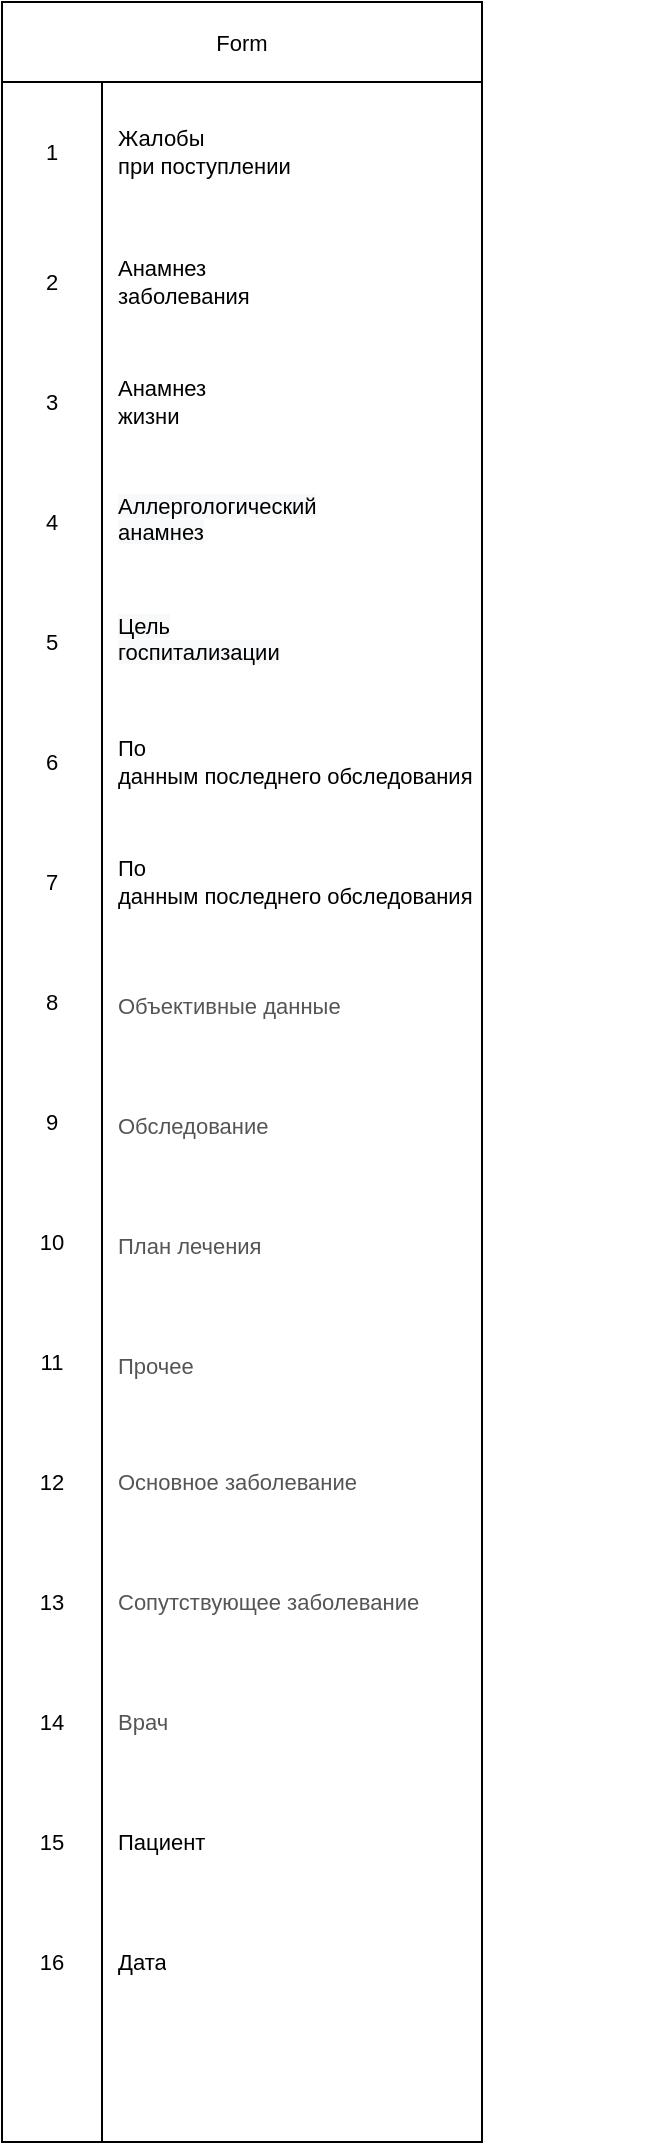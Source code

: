 <mxfile version="20.4.0" type="device"><diagram id="C5RBs43oDa-KdzZeNtuy" name="Page-1"><mxGraphModel dx="1138" dy="610" grid="1" gridSize="10" guides="1" tooltips="1" connect="1" arrows="1" fold="1" page="1" pageScale="1" pageWidth="827" pageHeight="1169" math="0" shadow="0"><root><mxCell id="WIyWlLk6GJQsqaUBKTNV-0"/><mxCell id="WIyWlLk6GJQsqaUBKTNV-1" parent="WIyWlLk6GJQsqaUBKTNV-0"/><mxCell id="8J-DpwT8c_aejjN6bCkY-0" value="Form" style="shape=table;startSize=40;container=1;collapsible=0;childLayout=tableLayout;fixedRows=1;rowLines=0;fontStyle=0;fontSize=11;" vertex="1" parent="WIyWlLk6GJQsqaUBKTNV-1"><mxGeometry x="40" y="40" width="240" height="1070" as="geometry"/></mxCell><mxCell id="8J-DpwT8c_aejjN6bCkY-1" value="" style="shape=tableRow;horizontal=0;startSize=0;swimlaneHead=0;swimlaneBody=0;top=0;left=0;bottom=0;right=0;collapsible=0;dropTarget=0;fillColor=none;points=[[0,0.5],[1,0.5]];portConstraint=eastwest;fontStyle=0;fontSize=11;" vertex="1" parent="8J-DpwT8c_aejjN6bCkY-0"><mxGeometry y="40" width="240" height="70" as="geometry"/></mxCell><mxCell id="8J-DpwT8c_aejjN6bCkY-2" value="1" style="shape=partialRectangle;html=1;whiteSpace=wrap;connectable=0;fillColor=none;top=0;left=0;bottom=0;right=0;overflow=hidden;pointerEvents=1;fontStyle=0;fontSize=11;" vertex="1" parent="8J-DpwT8c_aejjN6bCkY-1"><mxGeometry width="50" height="70" as="geometry"><mxRectangle width="50" height="70" as="alternateBounds"/></mxGeometry></mxCell><mxCell id="8J-DpwT8c_aejjN6bCkY-3" value="&lt;p class=&quot;MsoNormal&quot; style=&quot;font-size: 11px;&quot;&gt;&lt;span style=&quot;font-size: 11px;&quot;&gt;&lt;span lang=&quot;ru&quot; style=&quot;font-size: 11px;&quot;&gt;Жалобы&lt;br style=&quot;font-size: 11px;&quot;&gt;при поступлении&lt;/span&gt;&lt;/span&gt;&lt;/p&gt;" style="shape=partialRectangle;html=1;whiteSpace=wrap;connectable=0;fillColor=none;top=0;left=0;bottom=0;right=0;align=left;spacingLeft=6;overflow=hidden;fontStyle=0;fontSize=11;" vertex="1" parent="8J-DpwT8c_aejjN6bCkY-1"><mxGeometry x="50" width="190" height="70" as="geometry"><mxRectangle width="190" height="70" as="alternateBounds"/></mxGeometry></mxCell><mxCell id="8J-DpwT8c_aejjN6bCkY-4" value="" style="shape=tableRow;horizontal=0;startSize=0;swimlaneHead=0;swimlaneBody=0;top=0;left=0;bottom=0;right=0;collapsible=0;dropTarget=0;fillColor=none;points=[[0,0.5],[1,0.5]];portConstraint=eastwest;fontStyle=0;fontSize=11;" vertex="1" parent="8J-DpwT8c_aejjN6bCkY-0"><mxGeometry y="110" width="240" height="60" as="geometry"/></mxCell><mxCell id="8J-DpwT8c_aejjN6bCkY-5" value="2" style="shape=partialRectangle;html=1;whiteSpace=wrap;connectable=0;fillColor=none;top=0;left=0;bottom=0;right=0;overflow=hidden;fontStyle=0;fontSize=11;" vertex="1" parent="8J-DpwT8c_aejjN6bCkY-4"><mxGeometry width="50" height="60" as="geometry"><mxRectangle width="50" height="60" as="alternateBounds"/></mxGeometry></mxCell><mxCell id="8J-DpwT8c_aejjN6bCkY-6" value="&lt;p class=&quot;MsoNormal&quot; style=&quot;font-size: 11px;&quot;&gt;&lt;span style=&quot;font-size: 11px;&quot;&gt;&lt;span lang=&quot;ru&quot; style=&quot;font-size: 11px;&quot;&gt;Анамнез&lt;br style=&quot;font-size: 11px;&quot;&gt;заболевания&lt;/span&gt;&lt;/span&gt;&lt;/p&gt;" style="shape=partialRectangle;html=1;whiteSpace=wrap;connectable=0;fillColor=none;top=0;left=0;bottom=0;right=0;align=left;spacingLeft=6;overflow=hidden;fontStyle=0;fontSize=11;" vertex="1" parent="8J-DpwT8c_aejjN6bCkY-4"><mxGeometry x="50" width="190" height="60" as="geometry"><mxRectangle width="190" height="60" as="alternateBounds"/></mxGeometry></mxCell><mxCell id="8J-DpwT8c_aejjN6bCkY-7" value="" style="shape=tableRow;horizontal=0;startSize=0;swimlaneHead=0;swimlaneBody=0;top=0;left=0;bottom=0;right=0;collapsible=0;dropTarget=0;fillColor=none;points=[[0,0.5],[1,0.5]];portConstraint=eastwest;fontStyle=0;fontSize=11;" vertex="1" parent="8J-DpwT8c_aejjN6bCkY-0"><mxGeometry y="170" width="240" height="60" as="geometry"/></mxCell><mxCell id="8J-DpwT8c_aejjN6bCkY-8" value="3" style="shape=partialRectangle;html=1;whiteSpace=wrap;connectable=0;fillColor=none;top=0;left=0;bottom=0;right=0;overflow=hidden;fontStyle=0;fontSize=11;" vertex="1" parent="8J-DpwT8c_aejjN6bCkY-7"><mxGeometry width="50" height="60" as="geometry"><mxRectangle width="50" height="60" as="alternateBounds"/></mxGeometry></mxCell><mxCell id="8J-DpwT8c_aejjN6bCkY-9" value="&lt;p class=&quot;MsoNormal&quot; style=&quot;font-size: 11px;&quot;&gt;&lt;span style=&quot;font-size: 11px;&quot;&gt;&lt;span lang=&quot;ru&quot; style=&quot;font-size: 11px;&quot;&gt;Анамнез&lt;br style=&quot;font-size: 11px;&quot;&gt;жизни&lt;/span&gt;&lt;/span&gt;&lt;/p&gt;" style="shape=partialRectangle;html=1;whiteSpace=wrap;connectable=0;fillColor=none;top=0;left=0;bottom=0;right=0;align=left;spacingLeft=6;overflow=hidden;fontStyle=0;fontSize=11;" vertex="1" parent="8J-DpwT8c_aejjN6bCkY-7"><mxGeometry x="50" width="190" height="60" as="geometry"><mxRectangle width="190" height="60" as="alternateBounds"/></mxGeometry></mxCell><mxCell id="8J-DpwT8c_aejjN6bCkY-31" style="shape=tableRow;horizontal=0;startSize=0;swimlaneHead=0;swimlaneBody=0;top=0;left=0;bottom=0;right=0;collapsible=0;dropTarget=0;fillColor=none;points=[[0,0.5],[1,0.5]];portConstraint=eastwest;fontStyle=0;fontSize=11;" vertex="1" parent="8J-DpwT8c_aejjN6bCkY-0"><mxGeometry y="230" width="240" height="60" as="geometry"/></mxCell><mxCell id="8J-DpwT8c_aejjN6bCkY-32" value="4" style="shape=partialRectangle;html=1;whiteSpace=wrap;connectable=0;fillColor=none;top=0;left=0;bottom=0;right=0;overflow=hidden;fontStyle=0;fontSize=11;" vertex="1" parent="8J-DpwT8c_aejjN6bCkY-31"><mxGeometry width="50" height="60" as="geometry"><mxRectangle width="50" height="60" as="alternateBounds"/></mxGeometry></mxCell><mxCell id="8J-DpwT8c_aejjN6bCkY-33" value="&#10;&lt;span style=&quot;color: rgb(0, 0, 0); font-family: Helvetica; font-size: 11px; font-style: normal; font-variant-ligatures: normal; font-variant-caps: normal; letter-spacing: normal; orphans: 2; text-align: left; text-indent: 0px; text-transform: none; widows: 2; word-spacing: 0px; -webkit-text-stroke-width: 0px; background-color: rgb(248, 249, 250); text-decoration-thickness: initial; text-decoration-style: initial; text-decoration-color: initial;&quot;&gt;&lt;span lang=&quot;ru&quot; style=&quot;font-size: 11px;&quot;&gt;Аллергологический&lt;br style=&quot;font-size: 11px;&quot;&gt;анамнез&lt;/span&gt;&lt;/span&gt;&#10;&#10;" style="shape=partialRectangle;html=1;whiteSpace=wrap;connectable=0;fillColor=none;top=0;left=0;bottom=0;right=0;align=left;spacingLeft=6;overflow=hidden;fontStyle=0;fontSize=11;" vertex="1" parent="8J-DpwT8c_aejjN6bCkY-31"><mxGeometry x="50" width="190" height="60" as="geometry"><mxRectangle width="190" height="60" as="alternateBounds"/></mxGeometry></mxCell><mxCell id="8J-DpwT8c_aejjN6bCkY-34" style="shape=tableRow;horizontal=0;startSize=0;swimlaneHead=0;swimlaneBody=0;top=0;left=0;bottom=0;right=0;collapsible=0;dropTarget=0;fillColor=none;points=[[0,0.5],[1,0.5]];portConstraint=eastwest;fontStyle=0;fontSize=11;" vertex="1" parent="8J-DpwT8c_aejjN6bCkY-0"><mxGeometry y="290" width="240" height="60" as="geometry"/></mxCell><mxCell id="8J-DpwT8c_aejjN6bCkY-35" value="5" style="shape=partialRectangle;html=1;whiteSpace=wrap;connectable=0;fillColor=none;top=0;left=0;bottom=0;right=0;overflow=hidden;fontStyle=0;fontSize=11;" vertex="1" parent="8J-DpwT8c_aejjN6bCkY-34"><mxGeometry width="50" height="60" as="geometry"><mxRectangle width="50" height="60" as="alternateBounds"/></mxGeometry></mxCell><mxCell id="8J-DpwT8c_aejjN6bCkY-36" value="&#10;&lt;span style=&quot;color: rgb(0, 0, 0); font-family: Helvetica; font-size: 11px; font-style: normal; font-variant-ligatures: normal; font-variant-caps: normal; letter-spacing: normal; orphans: 2; text-align: left; text-indent: 0px; text-transform: none; widows: 2; word-spacing: 0px; -webkit-text-stroke-width: 0px; background-color: rgb(248, 249, 250); text-decoration-thickness: initial; text-decoration-style: initial; text-decoration-color: initial;&quot;&gt;&lt;span lang=&quot;ru&quot; style=&quot;font-size: 11px;&quot;&gt;Цель&lt;br style=&quot;font-size: 11px;&quot;&gt;госпитализации&lt;/span&gt;&lt;/span&gt;&#10;&#10;" style="shape=partialRectangle;html=1;whiteSpace=wrap;connectable=0;fillColor=none;top=0;left=0;bottom=0;right=0;align=left;spacingLeft=6;overflow=hidden;fontStyle=0;fontSize=11;" vertex="1" parent="8J-DpwT8c_aejjN6bCkY-34"><mxGeometry x="50" width="190" height="60" as="geometry"><mxRectangle width="190" height="60" as="alternateBounds"/></mxGeometry></mxCell><mxCell id="8J-DpwT8c_aejjN6bCkY-37" style="shape=tableRow;horizontal=0;startSize=0;swimlaneHead=0;swimlaneBody=0;top=0;left=0;bottom=0;right=0;collapsible=0;dropTarget=0;fillColor=none;points=[[0,0.5],[1,0.5]];portConstraint=eastwest;fontStyle=0;fontSize=11;" vertex="1" parent="8J-DpwT8c_aejjN6bCkY-0"><mxGeometry y="350" width="240" height="60" as="geometry"/></mxCell><mxCell id="8J-DpwT8c_aejjN6bCkY-38" value="6" style="shape=partialRectangle;html=1;whiteSpace=wrap;connectable=0;fillColor=none;top=0;left=0;bottom=0;right=0;overflow=hidden;fontStyle=0;fontSize=11;" vertex="1" parent="8J-DpwT8c_aejjN6bCkY-37"><mxGeometry width="50" height="60" as="geometry"><mxRectangle width="50" height="60" as="alternateBounds"/></mxGeometry></mxCell><mxCell id="8J-DpwT8c_aejjN6bCkY-39" value="&lt;span style=&quot;font-size: 11px;&quot;&gt;&lt;span lang=&quot;ru&quot; style=&quot;font-size: 11px;&quot;&gt;По&lt;br style=&quot;font-size: 11px;&quot;&gt;данным последнего обследования&lt;/span&gt;&lt;/span&gt;" style="shape=partialRectangle;html=1;whiteSpace=wrap;connectable=0;fillColor=none;top=0;left=0;bottom=0;right=0;align=left;spacingLeft=6;overflow=hidden;fontStyle=0;fontSize=11;" vertex="1" parent="8J-DpwT8c_aejjN6bCkY-37"><mxGeometry x="50" width="190" height="60" as="geometry"><mxRectangle width="190" height="60" as="alternateBounds"/></mxGeometry></mxCell><mxCell id="8J-DpwT8c_aejjN6bCkY-40" style="shape=tableRow;horizontal=0;startSize=0;swimlaneHead=0;swimlaneBody=0;top=0;left=0;bottom=0;right=0;collapsible=0;dropTarget=0;fillColor=none;points=[[0,0.5],[1,0.5]];portConstraint=eastwest;fontStyle=0;fontSize=11;" vertex="1" parent="8J-DpwT8c_aejjN6bCkY-0"><mxGeometry y="410" width="240" height="60" as="geometry"/></mxCell><mxCell id="8J-DpwT8c_aejjN6bCkY-41" value="7" style="shape=partialRectangle;html=1;whiteSpace=wrap;connectable=0;fillColor=none;top=0;left=0;bottom=0;right=0;overflow=hidden;fontStyle=0;fontSize=11;" vertex="1" parent="8J-DpwT8c_aejjN6bCkY-40"><mxGeometry width="50" height="60" as="geometry"><mxRectangle width="50" height="60" as="alternateBounds"/></mxGeometry></mxCell><mxCell id="8J-DpwT8c_aejjN6bCkY-42" value="&lt;span style=&quot;font-size: 11px;&quot;&gt;&lt;span lang=&quot;ru&quot; style=&quot;font-size: 11px;&quot;&gt;По&lt;br style=&quot;font-size: 11px;&quot;&gt;данным последнего обследования&lt;/span&gt;&lt;/span&gt;" style="shape=partialRectangle;html=1;whiteSpace=wrap;connectable=0;fillColor=none;top=0;left=0;bottom=0;right=0;align=left;spacingLeft=6;overflow=hidden;fontStyle=0;fontSize=11;" vertex="1" parent="8J-DpwT8c_aejjN6bCkY-40"><mxGeometry x="50" width="190" height="60" as="geometry"><mxRectangle width="190" height="60" as="alternateBounds"/></mxGeometry></mxCell><mxCell id="8J-DpwT8c_aejjN6bCkY-43" style="shape=tableRow;horizontal=0;startSize=0;swimlaneHead=0;swimlaneBody=0;top=0;left=0;bottom=0;right=0;collapsible=0;dropTarget=0;fillColor=none;points=[[0,0.5],[1,0.5]];portConstraint=eastwest;fontStyle=0;fontSize=11;" vertex="1" parent="8J-DpwT8c_aejjN6bCkY-0"><mxGeometry y="470" width="240" height="60" as="geometry"/></mxCell><mxCell id="8J-DpwT8c_aejjN6bCkY-44" value="8" style="shape=partialRectangle;html=1;whiteSpace=wrap;connectable=0;fillColor=none;top=0;left=0;bottom=0;right=0;overflow=hidden;fontStyle=0;fontSize=11;" vertex="1" parent="8J-DpwT8c_aejjN6bCkY-43"><mxGeometry width="50" height="60" as="geometry"><mxRectangle width="50" height="60" as="alternateBounds"/></mxGeometry></mxCell><mxCell id="8J-DpwT8c_aejjN6bCkY-45" value="&lt;p style=&quot;margin-top: 12pt; margin-right: 0cm; margin-left: 0cm; font-size: 11px;&quot; class=&quot;MsoNormal&quot;&gt;&lt;span style=&quot;font-size: 11px;&quot;&gt;&lt;span style=&quot;color: rgb(85, 85, 85); background: white; font-size: 11px;&quot; lang=&quot;ru&quot;&gt;Объективные данные&lt;/span&gt;&lt;/span&gt;&lt;span style=&quot;color: rgb(85, 85, 85); background: white; font-size: 11px;&quot; lang=&quot;ru&quot;&gt; &lt;/span&gt;&lt;/p&gt;" style="shape=partialRectangle;html=1;whiteSpace=wrap;connectable=0;fillColor=none;top=0;left=0;bottom=0;right=0;align=left;spacingLeft=6;overflow=hidden;fontStyle=0;fontSize=11;" vertex="1" parent="8J-DpwT8c_aejjN6bCkY-43"><mxGeometry x="50" width="190" height="60" as="geometry"><mxRectangle width="190" height="60" as="alternateBounds"/></mxGeometry></mxCell><mxCell id="8J-DpwT8c_aejjN6bCkY-46" style="shape=tableRow;horizontal=0;startSize=0;swimlaneHead=0;swimlaneBody=0;top=0;left=0;bottom=0;right=0;collapsible=0;dropTarget=0;fillColor=none;points=[[0,0.5],[1,0.5]];portConstraint=eastwest;fontStyle=0;fontSize=11;" vertex="1" parent="8J-DpwT8c_aejjN6bCkY-0"><mxGeometry y="530" width="240" height="60" as="geometry"/></mxCell><mxCell id="8J-DpwT8c_aejjN6bCkY-47" value="9" style="shape=partialRectangle;html=1;whiteSpace=wrap;connectable=0;fillColor=none;top=0;left=0;bottom=0;right=0;overflow=hidden;fontStyle=0;fontSize=11;" vertex="1" parent="8J-DpwT8c_aejjN6bCkY-46"><mxGeometry width="50" height="60" as="geometry"><mxRectangle width="50" height="60" as="alternateBounds"/></mxGeometry></mxCell><mxCell id="8J-DpwT8c_aejjN6bCkY-48" value="&lt;p style=&quot;margin-top: 12pt; margin-right: 0cm; margin-left: 0cm; font-size: 11px;&quot; class=&quot;MsoNormal&quot;&gt;&lt;span style=&quot;font-size: 11px;&quot;&gt;&lt;span style=&quot;color: rgb(85, 85, 85); background: white; font-size: 11px;&quot; lang=&quot;ru&quot;&gt;Обследование&lt;/span&gt;&lt;/span&gt;&lt;span style=&quot;color: rgb(85, 85, 85); background: white; font-size: 11px;&quot; lang=&quot;ru&quot;&gt; &lt;/span&gt;&lt;/p&gt;" style="shape=partialRectangle;html=1;whiteSpace=wrap;connectable=0;fillColor=none;top=0;left=0;bottom=0;right=0;align=left;spacingLeft=6;overflow=hidden;fontStyle=0;fontSize=11;" vertex="1" parent="8J-DpwT8c_aejjN6bCkY-46"><mxGeometry x="50" width="190" height="60" as="geometry"><mxRectangle width="190" height="60" as="alternateBounds"/></mxGeometry></mxCell><mxCell id="8J-DpwT8c_aejjN6bCkY-49" style="shape=tableRow;horizontal=0;startSize=0;swimlaneHead=0;swimlaneBody=0;top=0;left=0;bottom=0;right=0;collapsible=0;dropTarget=0;fillColor=none;points=[[0,0.5],[1,0.5]];portConstraint=eastwest;fontStyle=0;fontSize=11;" vertex="1" parent="8J-DpwT8c_aejjN6bCkY-0"><mxGeometry y="590" width="240" height="60" as="geometry"/></mxCell><mxCell id="8J-DpwT8c_aejjN6bCkY-50" value="10" style="shape=partialRectangle;html=1;whiteSpace=wrap;connectable=0;fillColor=none;top=0;left=0;bottom=0;right=0;overflow=hidden;fontStyle=0;fontSize=11;" vertex="1" parent="8J-DpwT8c_aejjN6bCkY-49"><mxGeometry width="50" height="60" as="geometry"><mxRectangle width="50" height="60" as="alternateBounds"/></mxGeometry></mxCell><mxCell id="8J-DpwT8c_aejjN6bCkY-51" value="&lt;p style=&quot;margin-top: 12pt; margin-right: 0cm; margin-left: 0cm; font-size: 11px;&quot; class=&quot;MsoNormal&quot;&gt;&lt;span style=&quot;font-size: 11px;&quot;&gt;&lt;span style=&quot;color: rgb(85, 85, 85); background: white; font-size: 11px;&quot; lang=&quot;ru&quot;&gt;План лечения&lt;/span&gt;&lt;/span&gt;&lt;span style=&quot;color: rgb(85, 85, 85); background: white; font-size: 11px;&quot; lang=&quot;ru&quot;&gt; &lt;/span&gt;&lt;/p&gt;" style="shape=partialRectangle;html=1;whiteSpace=wrap;connectable=0;fillColor=none;top=0;left=0;bottom=0;right=0;align=left;spacingLeft=6;overflow=hidden;fontStyle=0;fontSize=11;" vertex="1" parent="8J-DpwT8c_aejjN6bCkY-49"><mxGeometry x="50" width="190" height="60" as="geometry"><mxRectangle width="190" height="60" as="alternateBounds"/></mxGeometry></mxCell><mxCell id="8J-DpwT8c_aejjN6bCkY-52" style="shape=tableRow;horizontal=0;startSize=0;swimlaneHead=0;swimlaneBody=0;top=0;left=0;bottom=0;right=0;collapsible=0;dropTarget=0;fillColor=none;points=[[0,0.5],[1,0.5]];portConstraint=eastwest;fontStyle=0;fontSize=11;" vertex="1" parent="8J-DpwT8c_aejjN6bCkY-0"><mxGeometry y="650" width="240" height="60" as="geometry"/></mxCell><mxCell id="8J-DpwT8c_aejjN6bCkY-53" value="11" style="shape=partialRectangle;html=1;whiteSpace=wrap;connectable=0;fillColor=none;top=0;left=0;bottom=0;right=0;overflow=hidden;fontStyle=0;fontSize=11;" vertex="1" parent="8J-DpwT8c_aejjN6bCkY-52"><mxGeometry width="50" height="60" as="geometry"><mxRectangle width="50" height="60" as="alternateBounds"/></mxGeometry></mxCell><mxCell id="8J-DpwT8c_aejjN6bCkY-54" value="&lt;p style=&quot;margin-top: 12pt; margin-right: 0cm; margin-left: 0cm; font-size: 11px;&quot; class=&quot;MsoNormal&quot;&gt;&lt;span style=&quot;color: rgb(85, 85, 85); background: white; font-size: 11px;&quot; lang=&quot;ru&quot;&gt;Прочее&amp;nbsp;&lt;/span&gt;&lt;/p&gt;" style="shape=partialRectangle;html=1;whiteSpace=wrap;connectable=0;fillColor=none;top=0;left=0;bottom=0;right=0;align=left;spacingLeft=6;overflow=hidden;fontStyle=0;fontSize=11;" vertex="1" parent="8J-DpwT8c_aejjN6bCkY-52"><mxGeometry x="50" width="190" height="60" as="geometry"><mxRectangle width="190" height="60" as="alternateBounds"/></mxGeometry></mxCell><mxCell id="8J-DpwT8c_aejjN6bCkY-55" style="shape=tableRow;horizontal=0;startSize=0;swimlaneHead=0;swimlaneBody=0;top=0;left=0;bottom=0;right=0;collapsible=0;dropTarget=0;fillColor=none;points=[[0,0.5],[1,0.5]];portConstraint=eastwest;fontStyle=0;fontSize=11;" vertex="1" parent="8J-DpwT8c_aejjN6bCkY-0"><mxGeometry y="710" width="240" height="60" as="geometry"/></mxCell><mxCell id="8J-DpwT8c_aejjN6bCkY-56" value="12" style="shape=partialRectangle;html=1;whiteSpace=wrap;connectable=0;fillColor=none;top=0;left=0;bottom=0;right=0;overflow=hidden;fontStyle=0;fontSize=11;" vertex="1" parent="8J-DpwT8c_aejjN6bCkY-55"><mxGeometry width="50" height="60" as="geometry"><mxRectangle width="50" height="60" as="alternateBounds"/></mxGeometry></mxCell><mxCell id="8J-DpwT8c_aejjN6bCkY-57" value="&lt;span style=&quot;font-size: 11px; font-family: Arial, sans-serif; color: rgb(85, 85, 85);&quot; lang=&quot;ru&quot;&gt;Основное заболевание&lt;span style=&quot;white-space: pre; font-size: 11px;&quot;&gt;&#9;&lt;/span&gt;&lt;/span&gt;" style="shape=partialRectangle;html=1;whiteSpace=wrap;connectable=0;fillColor=none;top=0;left=0;bottom=0;right=0;align=left;spacingLeft=6;overflow=hidden;fontStyle=0;fontSize=11;" vertex="1" parent="8J-DpwT8c_aejjN6bCkY-55"><mxGeometry x="50" width="190" height="60" as="geometry"><mxRectangle width="190" height="60" as="alternateBounds"/></mxGeometry></mxCell><mxCell id="8J-DpwT8c_aejjN6bCkY-58" style="shape=tableRow;horizontal=0;startSize=0;swimlaneHead=0;swimlaneBody=0;top=0;left=0;bottom=0;right=0;collapsible=0;dropTarget=0;fillColor=none;points=[[0,0.5],[1,0.5]];portConstraint=eastwest;fontStyle=0;fontSize=11;" vertex="1" parent="8J-DpwT8c_aejjN6bCkY-0"><mxGeometry y="770" width="240" height="60" as="geometry"/></mxCell><mxCell id="8J-DpwT8c_aejjN6bCkY-59" value="13" style="shape=partialRectangle;html=1;whiteSpace=wrap;connectable=0;fillColor=none;top=0;left=0;bottom=0;right=0;overflow=hidden;fontStyle=0;fontSize=11;" vertex="1" parent="8J-DpwT8c_aejjN6bCkY-58"><mxGeometry width="50" height="60" as="geometry"><mxRectangle width="50" height="60" as="alternateBounds"/></mxGeometry></mxCell><mxCell id="8J-DpwT8c_aejjN6bCkY-60" value="&lt;span style=&quot;font-size: 11px; font-family: Arial, sans-serif; color: rgb(85, 85, 85);&quot; lang=&quot;ru&quot;&gt;Сопутствующее заболевание&lt;/span&gt;" style="shape=partialRectangle;html=1;whiteSpace=wrap;connectable=0;fillColor=none;top=0;left=0;bottom=0;right=0;align=left;spacingLeft=6;overflow=hidden;fontStyle=0;fontSize=11;" vertex="1" parent="8J-DpwT8c_aejjN6bCkY-58"><mxGeometry x="50" width="190" height="60" as="geometry"><mxRectangle width="190" height="60" as="alternateBounds"/></mxGeometry></mxCell><mxCell id="8J-DpwT8c_aejjN6bCkY-61" style="shape=tableRow;horizontal=0;startSize=0;swimlaneHead=0;swimlaneBody=0;top=0;left=0;bottom=0;right=0;collapsible=0;dropTarget=0;fillColor=none;points=[[0,0.5],[1,0.5]];portConstraint=eastwest;fontStyle=0;fontSize=11;" vertex="1" parent="8J-DpwT8c_aejjN6bCkY-0"><mxGeometry y="830" width="240" height="60" as="geometry"/></mxCell><mxCell id="8J-DpwT8c_aejjN6bCkY-62" value="14" style="shape=partialRectangle;html=1;whiteSpace=wrap;connectable=0;fillColor=none;top=0;left=0;bottom=0;right=0;overflow=hidden;fontStyle=0;fontSize=11;" vertex="1" parent="8J-DpwT8c_aejjN6bCkY-61"><mxGeometry width="50" height="60" as="geometry"><mxRectangle width="50" height="60" as="alternateBounds"/></mxGeometry></mxCell><mxCell id="8J-DpwT8c_aejjN6bCkY-63" value="&lt;span style=&quot;font-size: 11px; font-family: Arial, sans-serif; color: rgb(85, 85, 85);&quot; lang=&quot;ru&quot;&gt;Врач&amp;nbsp;&lt;/span&gt;" style="shape=partialRectangle;html=1;whiteSpace=wrap;connectable=0;fillColor=none;top=0;left=0;bottom=0;right=0;align=left;spacingLeft=6;overflow=hidden;fontStyle=0;fontSize=11;" vertex="1" parent="8J-DpwT8c_aejjN6bCkY-61"><mxGeometry x="50" width="190" height="60" as="geometry"><mxRectangle width="190" height="60" as="alternateBounds"/></mxGeometry></mxCell><mxCell id="8J-DpwT8c_aejjN6bCkY-64" style="shape=tableRow;horizontal=0;startSize=0;swimlaneHead=0;swimlaneBody=0;top=0;left=0;bottom=0;right=0;collapsible=0;dropTarget=0;fillColor=none;points=[[0,0.5],[1,0.5]];portConstraint=eastwest;fontStyle=0;fontSize=11;" vertex="1" parent="8J-DpwT8c_aejjN6bCkY-0"><mxGeometry y="890" width="240" height="60" as="geometry"/></mxCell><mxCell id="8J-DpwT8c_aejjN6bCkY-65" value="15" style="shape=partialRectangle;html=1;whiteSpace=wrap;connectable=0;fillColor=none;top=0;left=0;bottom=0;right=0;overflow=hidden;fontStyle=0;fontSize=11;" vertex="1" parent="8J-DpwT8c_aejjN6bCkY-64"><mxGeometry width="50" height="60" as="geometry"><mxRectangle width="50" height="60" as="alternateBounds"/></mxGeometry></mxCell><mxCell id="8J-DpwT8c_aejjN6bCkY-66" value="Пациент" style="shape=partialRectangle;html=1;whiteSpace=wrap;connectable=0;fillColor=none;top=0;left=0;bottom=0;right=0;align=left;spacingLeft=6;overflow=hidden;fontStyle=0;fontSize=11;" vertex="1" parent="8J-DpwT8c_aejjN6bCkY-64"><mxGeometry x="50" width="190" height="60" as="geometry"><mxRectangle width="190" height="60" as="alternateBounds"/></mxGeometry></mxCell><mxCell id="8J-DpwT8c_aejjN6bCkY-67" style="shape=tableRow;horizontal=0;startSize=0;swimlaneHead=0;swimlaneBody=0;top=0;left=0;bottom=0;right=0;collapsible=0;dropTarget=0;fillColor=none;points=[[0,0.5],[1,0.5]];portConstraint=eastwest;fontStyle=0;fontSize=11;" vertex="1" parent="8J-DpwT8c_aejjN6bCkY-0"><mxGeometry y="950" width="240" height="60" as="geometry"/></mxCell><mxCell id="8J-DpwT8c_aejjN6bCkY-68" value="16" style="shape=partialRectangle;html=1;whiteSpace=wrap;connectable=0;fillColor=none;top=0;left=0;bottom=0;right=0;overflow=hidden;fontStyle=0;fontSize=11;" vertex="1" parent="8J-DpwT8c_aejjN6bCkY-67"><mxGeometry width="50" height="60" as="geometry"><mxRectangle width="50" height="60" as="alternateBounds"/></mxGeometry></mxCell><mxCell id="8J-DpwT8c_aejjN6bCkY-69" value="Дата" style="shape=partialRectangle;html=1;whiteSpace=wrap;connectable=0;fillColor=none;top=0;left=0;bottom=0;right=0;align=left;spacingLeft=6;overflow=hidden;fontStyle=0;fontSize=11;" vertex="1" parent="8J-DpwT8c_aejjN6bCkY-67"><mxGeometry x="50" width="190" height="60" as="geometry"><mxRectangle width="190" height="60" as="alternateBounds"/></mxGeometry></mxCell><mxCell id="8J-DpwT8c_aejjN6bCkY-70" style="shape=tableRow;horizontal=0;startSize=0;swimlaneHead=0;swimlaneBody=0;top=0;left=0;bottom=0;right=0;collapsible=0;dropTarget=0;fillColor=none;points=[[0,0.5],[1,0.5]];portConstraint=eastwest;fontStyle=0;fontSize=11;" vertex="1" parent="8J-DpwT8c_aejjN6bCkY-0"><mxGeometry y="1010" width="240" height="60" as="geometry"/></mxCell><mxCell id="8J-DpwT8c_aejjN6bCkY-71" style="shape=partialRectangle;html=1;whiteSpace=wrap;connectable=0;fillColor=none;top=0;left=0;bottom=0;right=0;overflow=hidden;fontStyle=0;fontSize=11;" vertex="1" parent="8J-DpwT8c_aejjN6bCkY-70"><mxGeometry width="50" height="60" as="geometry"><mxRectangle width="50" height="60" as="alternateBounds"/></mxGeometry></mxCell><mxCell id="8J-DpwT8c_aejjN6bCkY-72" style="shape=partialRectangle;html=1;whiteSpace=wrap;connectable=0;fillColor=none;top=0;left=0;bottom=0;right=0;align=left;spacingLeft=6;overflow=hidden;fontStyle=0;fontSize=11;" vertex="1" parent="8J-DpwT8c_aejjN6bCkY-70"><mxGeometry x="50" width="190" height="60" as="geometry"><mxRectangle width="190" height="60" as="alternateBounds"/></mxGeometry></mxCell><mxCell id="8J-DpwT8c_aejjN6bCkY-13" value="" style="shape=tableRow;horizontal=0;startSize=0;swimlaneHead=0;swimlaneBody=0;top=0;left=0;bottom=0;right=0;collapsible=0;dropTarget=0;fillColor=none;points=[[0,0.5],[1,0.5]];portConstraint=eastwest;fontStyle=0;fontSize=11;" vertex="1" parent="WIyWlLk6GJQsqaUBKTNV-1"><mxGeometry x="130" y="280" width="240" height="60" as="geometry"/></mxCell><mxCell id="8J-DpwT8c_aejjN6bCkY-16" value="" style="shape=tableRow;horizontal=0;startSize=0;swimlaneHead=0;swimlaneBody=0;top=0;left=0;bottom=0;right=0;collapsible=0;dropTarget=0;fillColor=none;points=[[0,0.5],[1,0.5]];portConstraint=eastwest;fontStyle=0;fontSize=11;" vertex="1" parent="WIyWlLk6GJQsqaUBKTNV-1"><mxGeometry x="130" y="340" width="240" height="60" as="geometry"/></mxCell><mxCell id="8J-DpwT8c_aejjN6bCkY-22" value="" style="shape=tableRow;horizontal=0;startSize=0;swimlaneHead=0;swimlaneBody=0;top=0;left=0;bottom=0;right=0;collapsible=0;dropTarget=0;fillColor=none;points=[[0,0.5],[1,0.5]];portConstraint=eastwest;fontStyle=0;fontSize=11;" vertex="1" parent="WIyWlLk6GJQsqaUBKTNV-1"><mxGeometry x="130" y="400" width="240" height="60" as="geometry"/></mxCell><mxCell id="8J-DpwT8c_aejjN6bCkY-25" value="" style="shape=tableRow;horizontal=0;startSize=0;swimlaneHead=0;swimlaneBody=0;top=0;left=0;bottom=0;right=0;collapsible=0;dropTarget=0;fillColor=none;points=[[0,0.5],[1,0.5]];portConstraint=eastwest;fontStyle=0;fontSize=11;" vertex="1" parent="WIyWlLk6GJQsqaUBKTNV-1"><mxGeometry x="130" y="470" width="240" height="60" as="geometry"/></mxCell></root></mxGraphModel></diagram></mxfile>